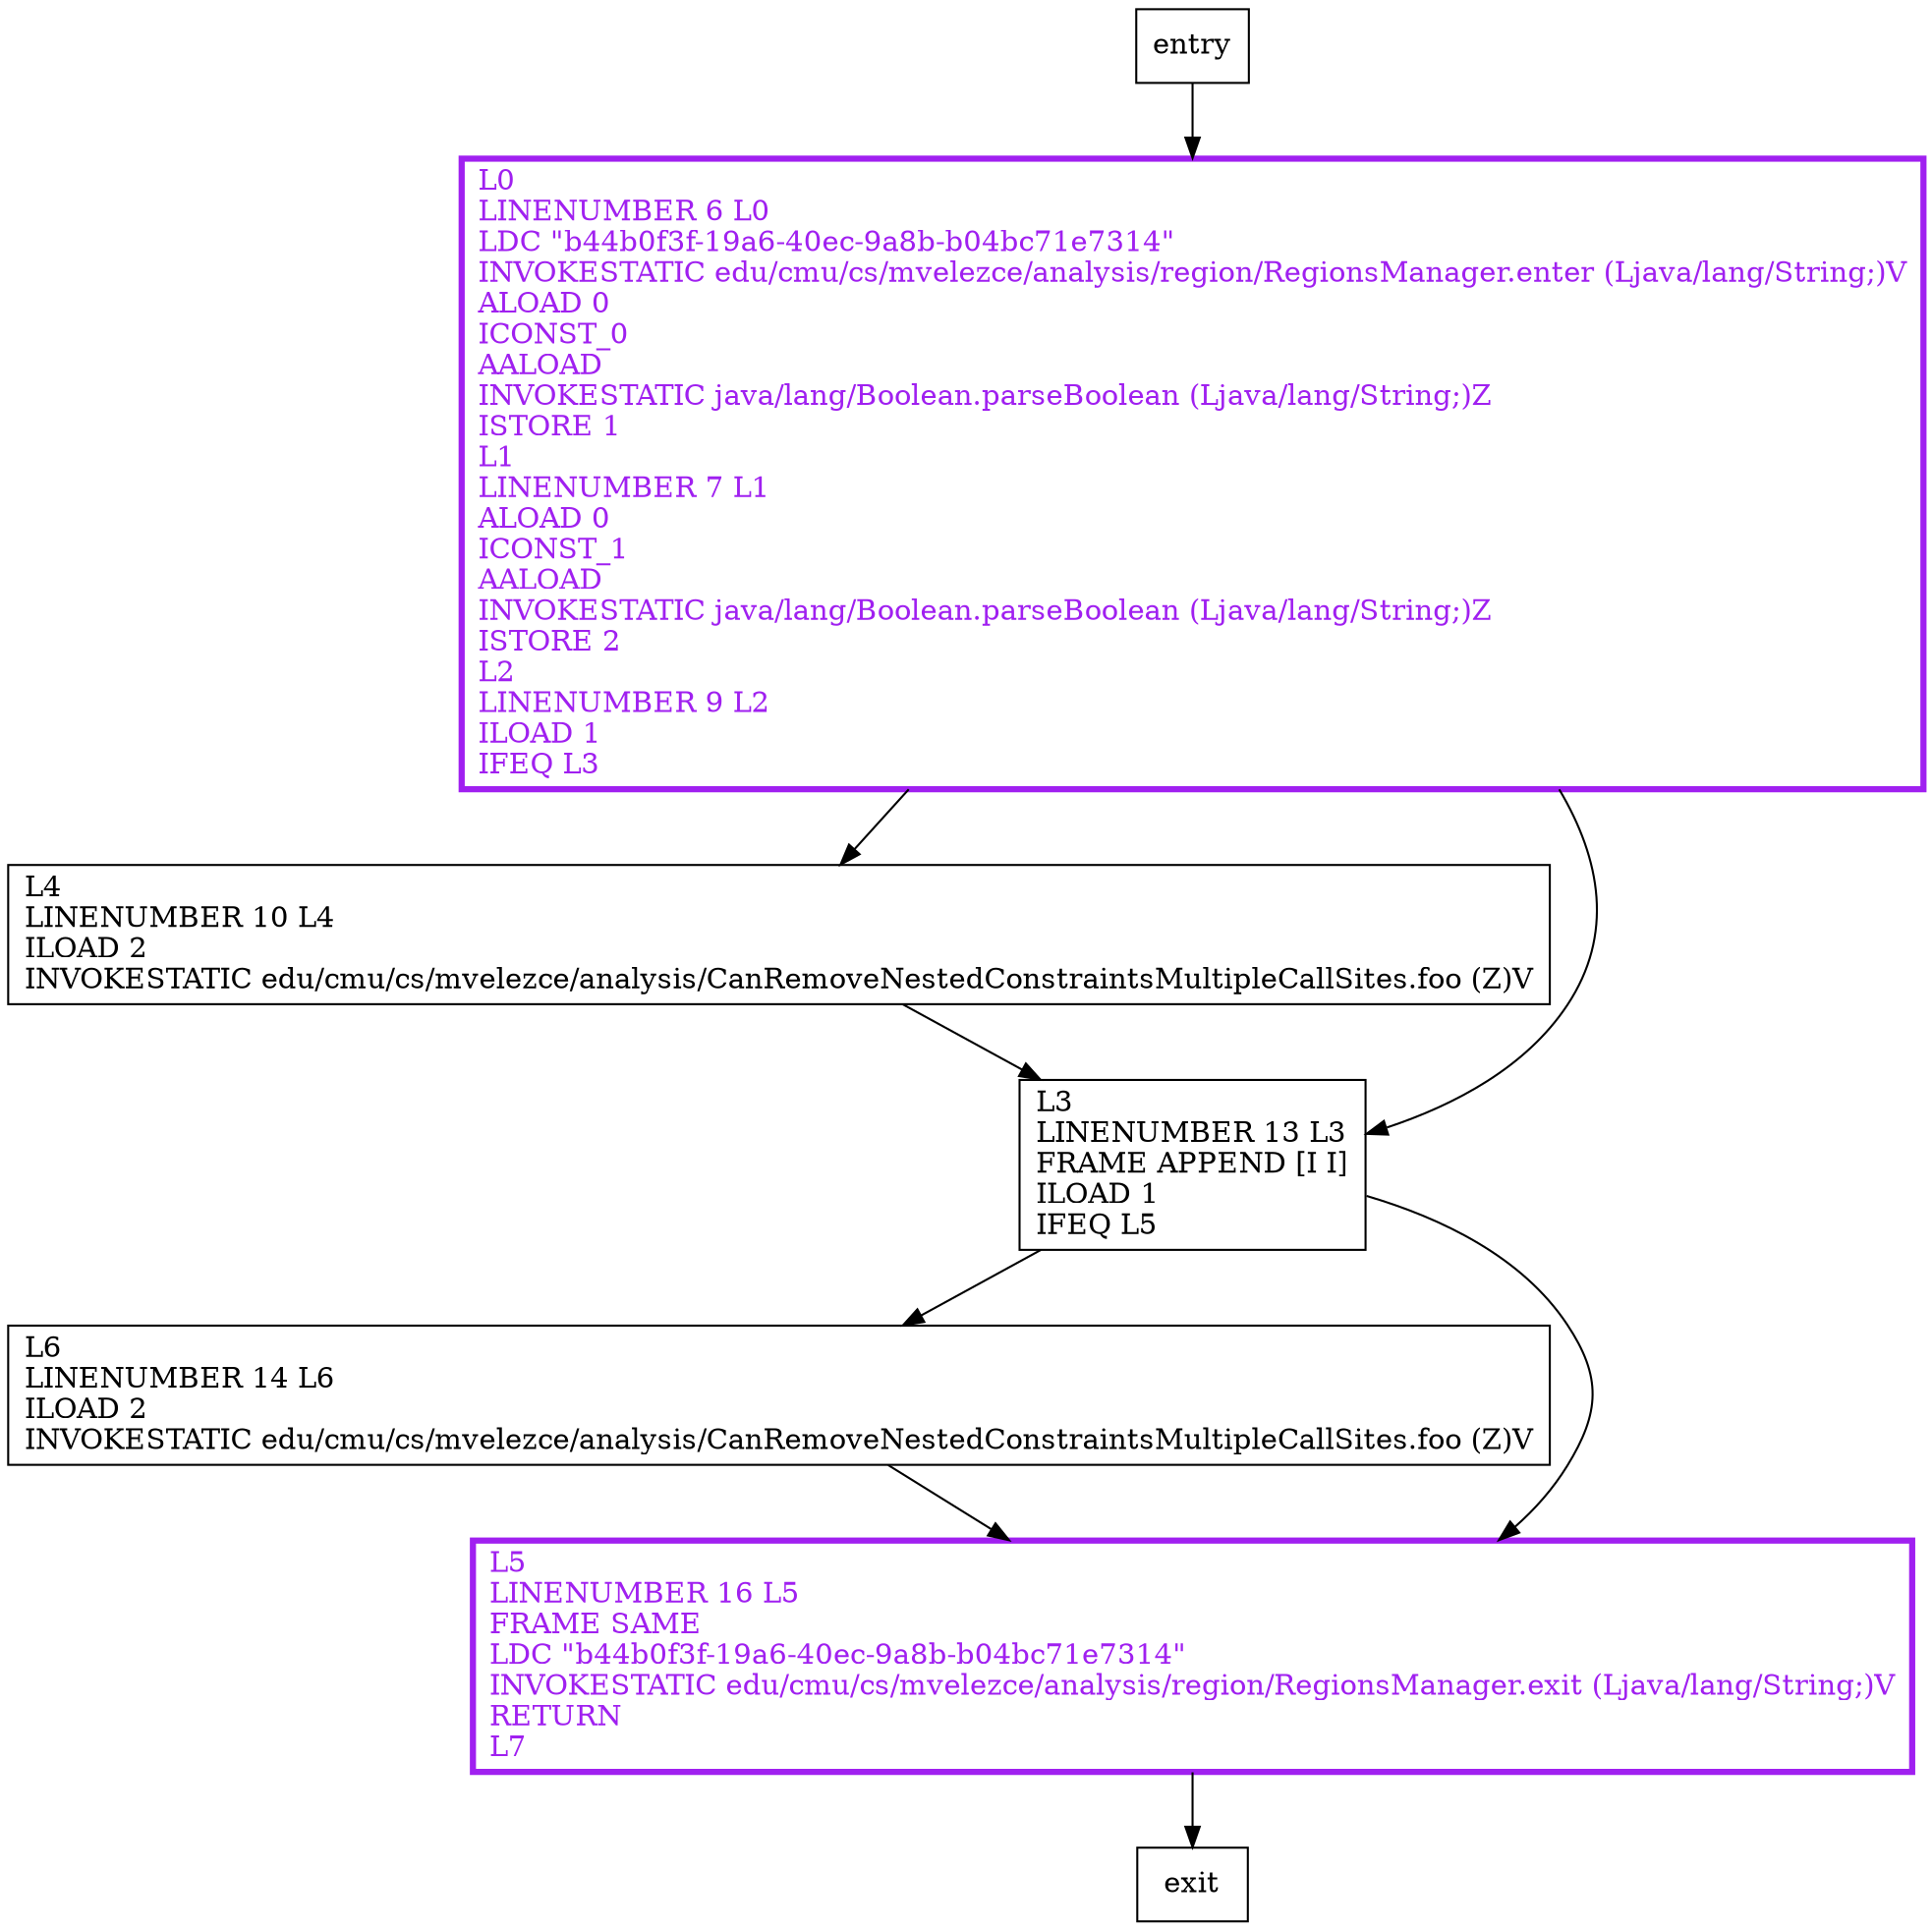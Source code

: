 digraph main {
node [shape=record];
1608217492 [label="L0\lLINENUMBER 6 L0\lLDC \"b44b0f3f-19a6-40ec-9a8b-b04bc71e7314\"\lINVOKESTATIC edu/cmu/cs/mvelezce/analysis/region/RegionsManager.enter (Ljava/lang/String;)V\lALOAD 0\lICONST_0\lAALOAD\lINVOKESTATIC java/lang/Boolean.parseBoolean (Ljava/lang/String;)Z\lISTORE 1\lL1\lLINENUMBER 7 L1\lALOAD 0\lICONST_1\lAALOAD\lINVOKESTATIC java/lang/Boolean.parseBoolean (Ljava/lang/String;)Z\lISTORE 2\lL2\lLINENUMBER 9 L2\lILOAD 1\lIFEQ L3\l"];
1264031938 [label="L4\lLINENUMBER 10 L4\lILOAD 2\lINVOKESTATIC edu/cmu/cs/mvelezce/analysis/CanRemoveNestedConstraintsMultipleCallSites.foo (Z)V\l"];
765321860 [label="L3\lLINENUMBER 13 L3\lFRAME APPEND [I I]\lILOAD 1\lIFEQ L5\l"];
1896062177 [label="L6\lLINENUMBER 14 L6\lILOAD 2\lINVOKESTATIC edu/cmu/cs/mvelezce/analysis/CanRemoveNestedConstraintsMultipleCallSites.foo (Z)V\l"];
1967134222 [label="L5\lLINENUMBER 16 L5\lFRAME SAME\lLDC \"b44b0f3f-19a6-40ec-9a8b-b04bc71e7314\"\lINVOKESTATIC edu/cmu/cs/mvelezce/analysis/region/RegionsManager.exit (Ljava/lang/String;)V\lRETURN\lL7\l"];
entry;
exit;
1608217492 -> 1264031938;
1608217492 -> 765321860;
entry -> 1608217492;
1264031938 -> 765321860;
765321860 -> 1896062177;
765321860 -> 1967134222;
1896062177 -> 1967134222;
1967134222 -> exit;
1608217492[fontcolor="purple", penwidth=3, color="purple"];
1967134222[fontcolor="purple", penwidth=3, color="purple"];
}
